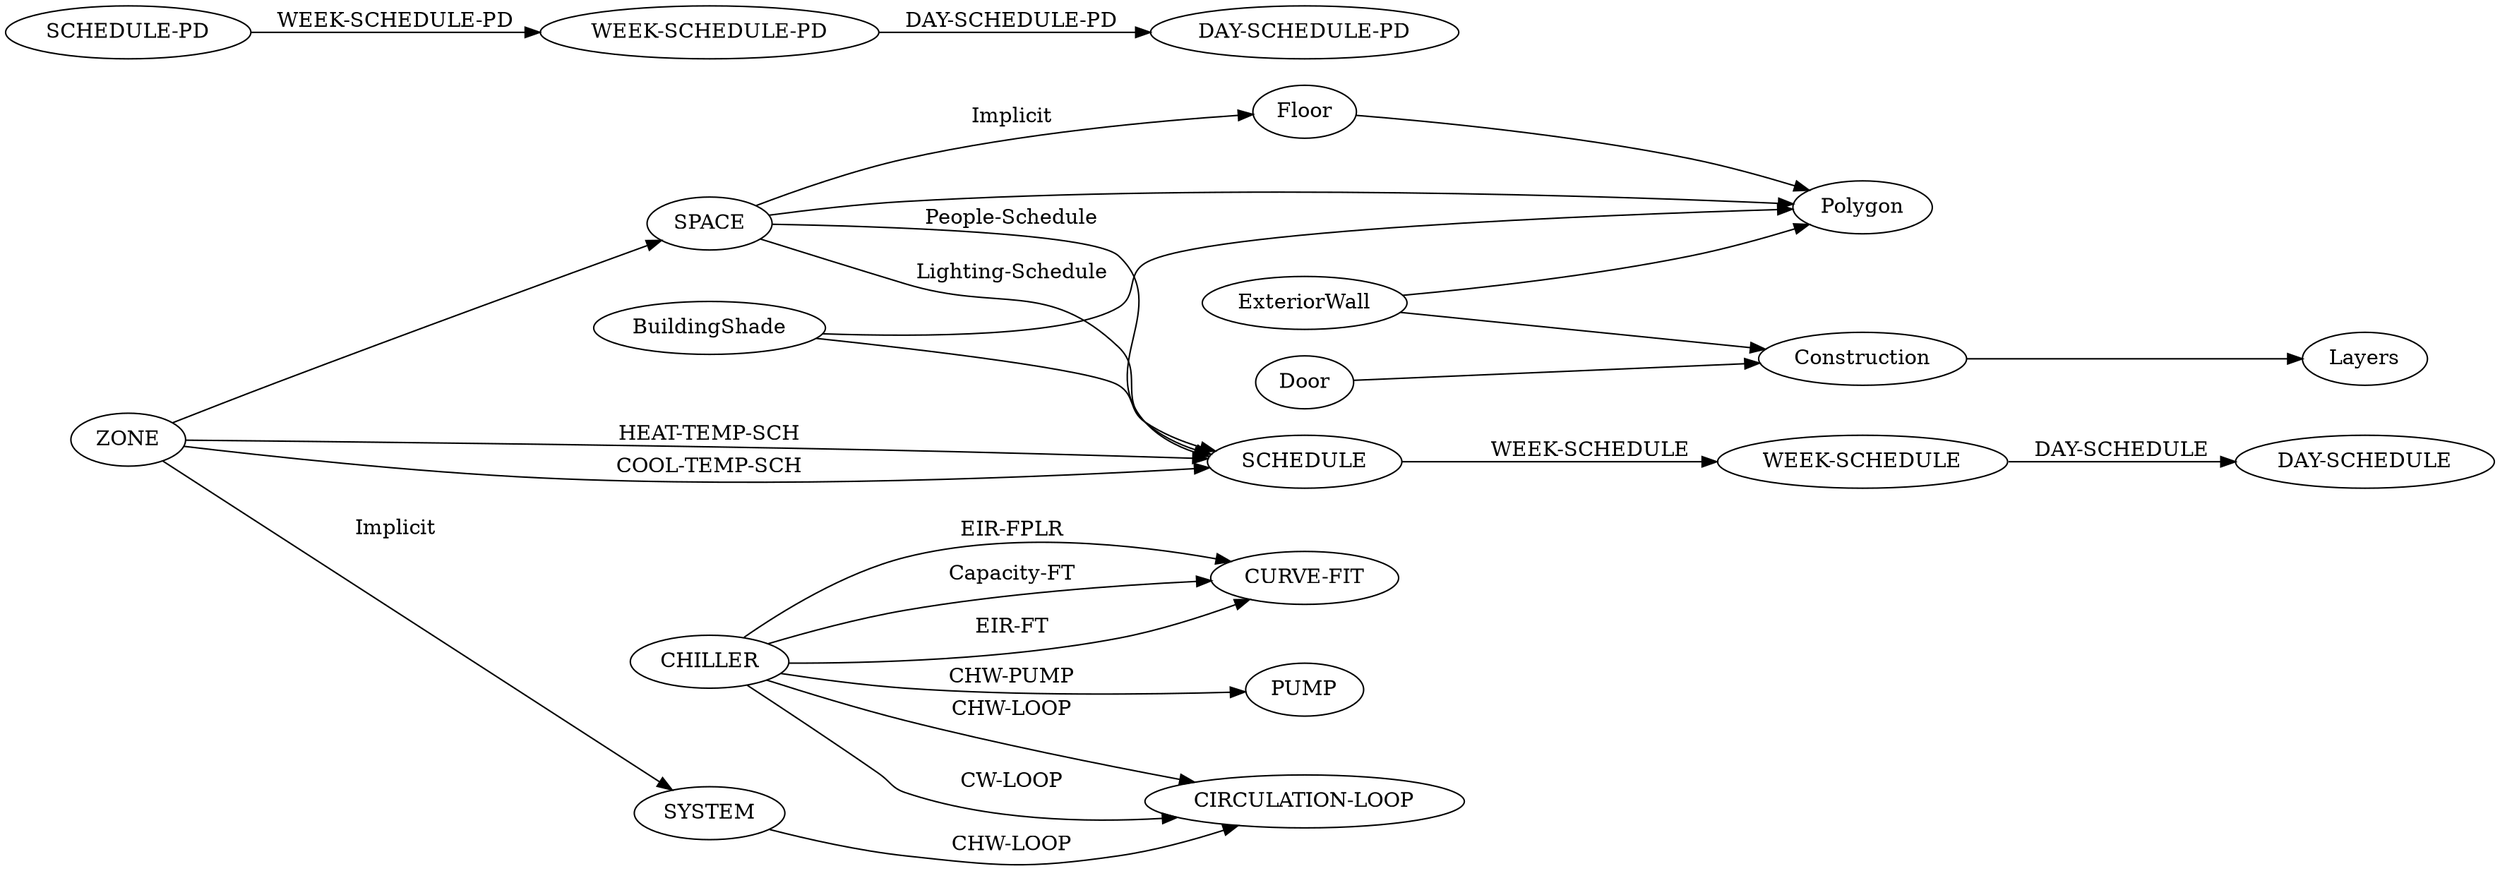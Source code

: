 digraph doe2 {

    rankdir = LR

    BuildingShade -> Polygon
    BuildingShade -> SCHEDULE

    Construction -> Layers

    Door -> Construction

    ExteriorWall -> Construction
    ExteriorWall -> Polygon

    Floor -> Polygon

    SPACE -> Polygon

    SPACE -> SCHEDULE [label="People-Schedule"]
    SPACE -> SCHEDULE [label="Lighting-Schedule"]
    SPACE -> Floor [label="Implicit"]


    CurveFit [label="CURVE-FIT"]
    Chiller [label="CHILLER"]

    Chiller -> CurveFit [label="Capacity-FT"]
    Chiller -> CurveFit [label="EIR-FT"]
    Chiller -> CurveFit [label="EIR-FPLR"]

    CIRCULATIONLOOP [label="CIRCULATION-LOOP"]
    Chiller -> CIRCULATIONLOOP [label="CHW-LOOP"]
    Chiller -> PUMP [label="CHW-PUMP"]
    Chiller -> CIRCULATIONLOOP [label="CW-LOOP"]


    SYSTEM -> CIRCULATIONLOOP [label="CHW-LOOP"]

    ZONE -> SPACE
    ZONE -> SCHEDULE [label="HEAT-TEMP-SCH"]
    ZONE -> SCHEDULE [label="COOL-TEMP-SCH"]

    ZONE -> SYSTEM [label="Implicit"]

    daySchedule [label="DAY-SCHEDULE"]
    weekSchedule [label="WEEK-SCHEDULE"]

    schedulePd [label="SCHEDULE-PD"]
    daySchedulePd [label="DAY-SCHEDULE-PD"]
    weekSchedulePd [label="WEEK-SCHEDULE-PD"]

    SCHEDULE -> weekSchedule [label="WEEK-SCHEDULE"]
    weekSchedule -> daySchedule [label="DAY-SCHEDULE"]

    schedulePd -> weekSchedulePd [label="WEEK-SCHEDULE-PD"]
    weekSchedulePd -> daySchedulePd [label="DAY-SCHEDULE-PD"]
}
